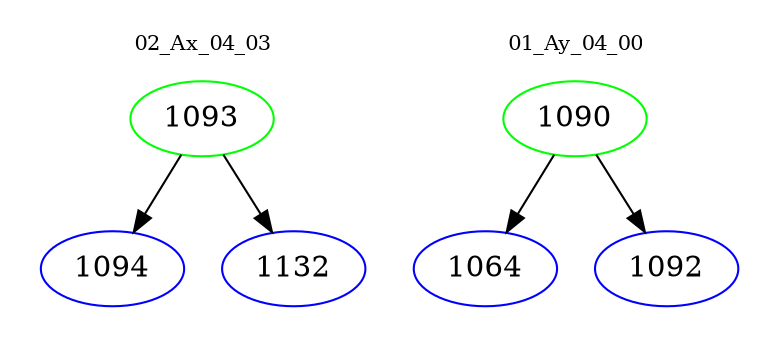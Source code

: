 digraph{
subgraph cluster_0 {
color = white
label = "02_Ax_04_03";
fontsize=10;
T0_1093 [label="1093", color="green"]
T0_1093 -> T0_1094 [color="black"]
T0_1094 [label="1094", color="blue"]
T0_1093 -> T0_1132 [color="black"]
T0_1132 [label="1132", color="blue"]
}
subgraph cluster_1 {
color = white
label = "01_Ay_04_00";
fontsize=10;
T1_1090 [label="1090", color="green"]
T1_1090 -> T1_1064 [color="black"]
T1_1064 [label="1064", color="blue"]
T1_1090 -> T1_1092 [color="black"]
T1_1092 [label="1092", color="blue"]
}
}
